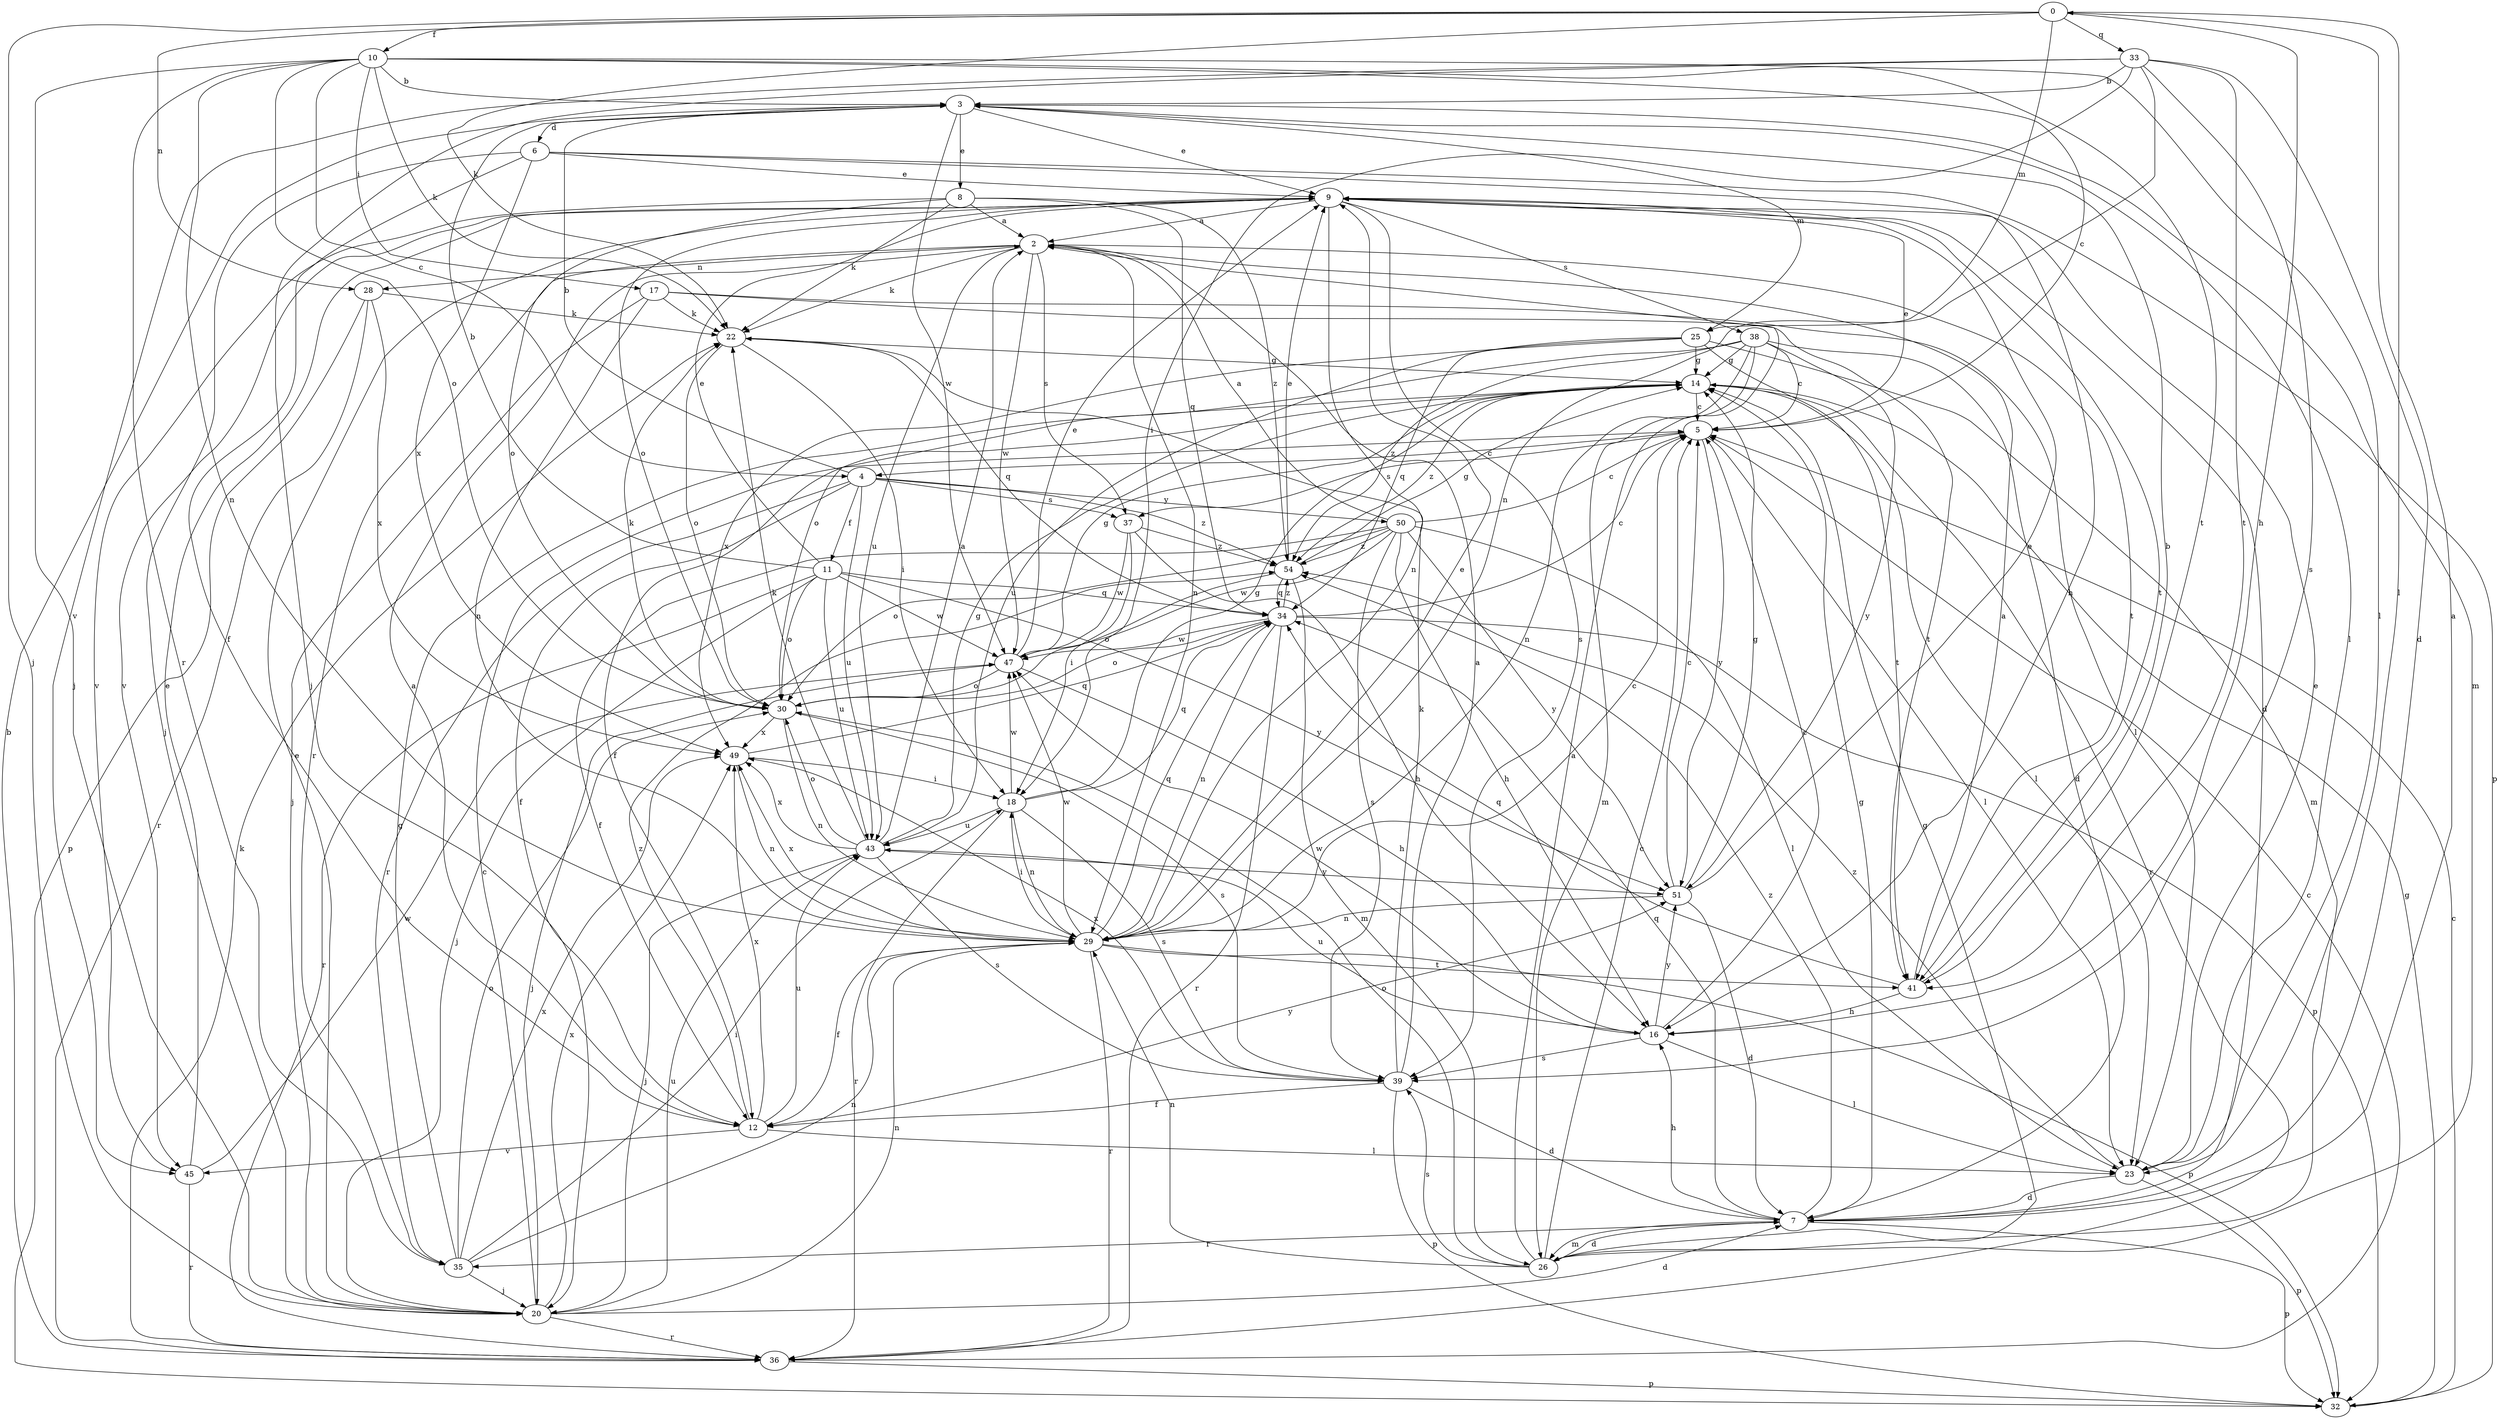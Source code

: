 strict digraph  {
0;
2;
3;
4;
5;
6;
7;
8;
9;
10;
11;
12;
14;
16;
17;
18;
20;
22;
23;
25;
26;
28;
29;
30;
32;
33;
34;
35;
36;
37;
38;
39;
41;
43;
45;
47;
49;
50;
51;
54;
0 -> 10  [label=f];
0 -> 16  [label=h];
0 -> 20  [label=j];
0 -> 22  [label=k];
0 -> 23  [label=l];
0 -> 25  [label=m];
0 -> 28  [label=n];
0 -> 33  [label=q];
2 -> 22  [label=k];
2 -> 28  [label=n];
2 -> 29  [label=n];
2 -> 35  [label=r];
2 -> 37  [label=s];
2 -> 41  [label=t];
2 -> 43  [label=u];
2 -> 47  [label=w];
3 -> 6  [label=d];
3 -> 8  [label=e];
3 -> 9  [label=e];
3 -> 23  [label=l];
3 -> 25  [label=m];
3 -> 26  [label=m];
3 -> 47  [label=w];
4 -> 3  [label=b];
4 -> 11  [label=f];
4 -> 12  [label=f];
4 -> 35  [label=r];
4 -> 37  [label=s];
4 -> 43  [label=u];
4 -> 50  [label=y];
4 -> 54  [label=z];
5 -> 4  [label=c];
5 -> 9  [label=e];
5 -> 23  [label=l];
5 -> 37  [label=s];
5 -> 51  [label=y];
6 -> 9  [label=e];
6 -> 12  [label=f];
6 -> 16  [label=h];
6 -> 20  [label=j];
6 -> 32  [label=p];
6 -> 49  [label=x];
7 -> 0  [label=a];
7 -> 14  [label=g];
7 -> 16  [label=h];
7 -> 26  [label=m];
7 -> 32  [label=p];
7 -> 34  [label=q];
7 -> 35  [label=r];
7 -> 54  [label=z];
8 -> 2  [label=a];
8 -> 22  [label=k];
8 -> 30  [label=o];
8 -> 34  [label=q];
8 -> 45  [label=v];
8 -> 54  [label=z];
9 -> 2  [label=a];
9 -> 7  [label=d];
9 -> 29  [label=n];
9 -> 30  [label=o];
9 -> 38  [label=s];
9 -> 39  [label=s];
9 -> 41  [label=t];
9 -> 45  [label=v];
10 -> 3  [label=b];
10 -> 4  [label=c];
10 -> 5  [label=c];
10 -> 17  [label=i];
10 -> 20  [label=j];
10 -> 22  [label=k];
10 -> 23  [label=l];
10 -> 29  [label=n];
10 -> 30  [label=o];
10 -> 35  [label=r];
10 -> 41  [label=t];
11 -> 3  [label=b];
11 -> 9  [label=e];
11 -> 20  [label=j];
11 -> 30  [label=o];
11 -> 34  [label=q];
11 -> 36  [label=r];
11 -> 43  [label=u];
11 -> 47  [label=w];
11 -> 51  [label=y];
12 -> 2  [label=a];
12 -> 23  [label=l];
12 -> 43  [label=u];
12 -> 45  [label=v];
12 -> 49  [label=x];
12 -> 51  [label=y];
12 -> 54  [label=z];
14 -> 5  [label=c];
14 -> 12  [label=f];
14 -> 23  [label=l];
14 -> 36  [label=r];
14 -> 54  [label=z];
16 -> 5  [label=c];
16 -> 23  [label=l];
16 -> 39  [label=s];
16 -> 43  [label=u];
16 -> 47  [label=w];
16 -> 51  [label=y];
17 -> 20  [label=j];
17 -> 22  [label=k];
17 -> 23  [label=l];
17 -> 29  [label=n];
17 -> 41  [label=t];
18 -> 14  [label=g];
18 -> 29  [label=n];
18 -> 34  [label=q];
18 -> 36  [label=r];
18 -> 39  [label=s];
18 -> 43  [label=u];
18 -> 47  [label=w];
20 -> 5  [label=c];
20 -> 7  [label=d];
20 -> 9  [label=e];
20 -> 29  [label=n];
20 -> 36  [label=r];
20 -> 43  [label=u];
20 -> 49  [label=x];
22 -> 14  [label=g];
22 -> 18  [label=i];
22 -> 30  [label=o];
22 -> 34  [label=q];
23 -> 7  [label=d];
23 -> 9  [label=e];
23 -> 32  [label=p];
23 -> 54  [label=z];
25 -> 14  [label=g];
25 -> 26  [label=m];
25 -> 34  [label=q];
25 -> 41  [label=t];
25 -> 43  [label=u];
25 -> 49  [label=x];
26 -> 2  [label=a];
26 -> 5  [label=c];
26 -> 7  [label=d];
26 -> 14  [label=g];
26 -> 29  [label=n];
26 -> 30  [label=o];
26 -> 39  [label=s];
28 -> 22  [label=k];
28 -> 32  [label=p];
28 -> 36  [label=r];
28 -> 49  [label=x];
29 -> 5  [label=c];
29 -> 9  [label=e];
29 -> 12  [label=f];
29 -> 18  [label=i];
29 -> 32  [label=p];
29 -> 34  [label=q];
29 -> 36  [label=r];
29 -> 41  [label=t];
29 -> 47  [label=w];
29 -> 49  [label=x];
30 -> 22  [label=k];
30 -> 29  [label=n];
30 -> 39  [label=s];
30 -> 49  [label=x];
32 -> 5  [label=c];
32 -> 14  [label=g];
33 -> 3  [label=b];
33 -> 7  [label=d];
33 -> 18  [label=i];
33 -> 20  [label=j];
33 -> 29  [label=n];
33 -> 39  [label=s];
33 -> 41  [label=t];
33 -> 45  [label=v];
34 -> 5  [label=c];
34 -> 29  [label=n];
34 -> 30  [label=o];
34 -> 32  [label=p];
34 -> 36  [label=r];
34 -> 47  [label=w];
34 -> 54  [label=z];
35 -> 14  [label=g];
35 -> 18  [label=i];
35 -> 20  [label=j];
35 -> 29  [label=n];
35 -> 30  [label=o];
35 -> 49  [label=x];
36 -> 3  [label=b];
36 -> 5  [label=c];
36 -> 22  [label=k];
36 -> 32  [label=p];
37 -> 16  [label=h];
37 -> 18  [label=i];
37 -> 47  [label=w];
37 -> 54  [label=z];
38 -> 5  [label=c];
38 -> 7  [label=d];
38 -> 14  [label=g];
38 -> 26  [label=m];
38 -> 29  [label=n];
38 -> 30  [label=o];
38 -> 51  [label=y];
38 -> 54  [label=z];
39 -> 2  [label=a];
39 -> 7  [label=d];
39 -> 12  [label=f];
39 -> 22  [label=k];
39 -> 32  [label=p];
39 -> 49  [label=x];
41 -> 2  [label=a];
41 -> 3  [label=b];
41 -> 16  [label=h];
41 -> 34  [label=q];
43 -> 2  [label=a];
43 -> 14  [label=g];
43 -> 20  [label=j];
43 -> 22  [label=k];
43 -> 30  [label=o];
43 -> 39  [label=s];
43 -> 49  [label=x];
43 -> 51  [label=y];
45 -> 9  [label=e];
45 -> 36  [label=r];
45 -> 47  [label=w];
47 -> 9  [label=e];
47 -> 14  [label=g];
47 -> 16  [label=h];
47 -> 20  [label=j];
47 -> 30  [label=o];
49 -> 18  [label=i];
49 -> 29  [label=n];
49 -> 34  [label=q];
50 -> 2  [label=a];
50 -> 5  [label=c];
50 -> 12  [label=f];
50 -> 16  [label=h];
50 -> 23  [label=l];
50 -> 30  [label=o];
50 -> 39  [label=s];
50 -> 47  [label=w];
50 -> 51  [label=y];
50 -> 54  [label=z];
51 -> 5  [label=c];
51 -> 7  [label=d];
51 -> 9  [label=e];
51 -> 14  [label=g];
51 -> 29  [label=n];
54 -> 9  [label=e];
54 -> 14  [label=g];
54 -> 26  [label=m];
54 -> 30  [label=o];
54 -> 34  [label=q];
}
